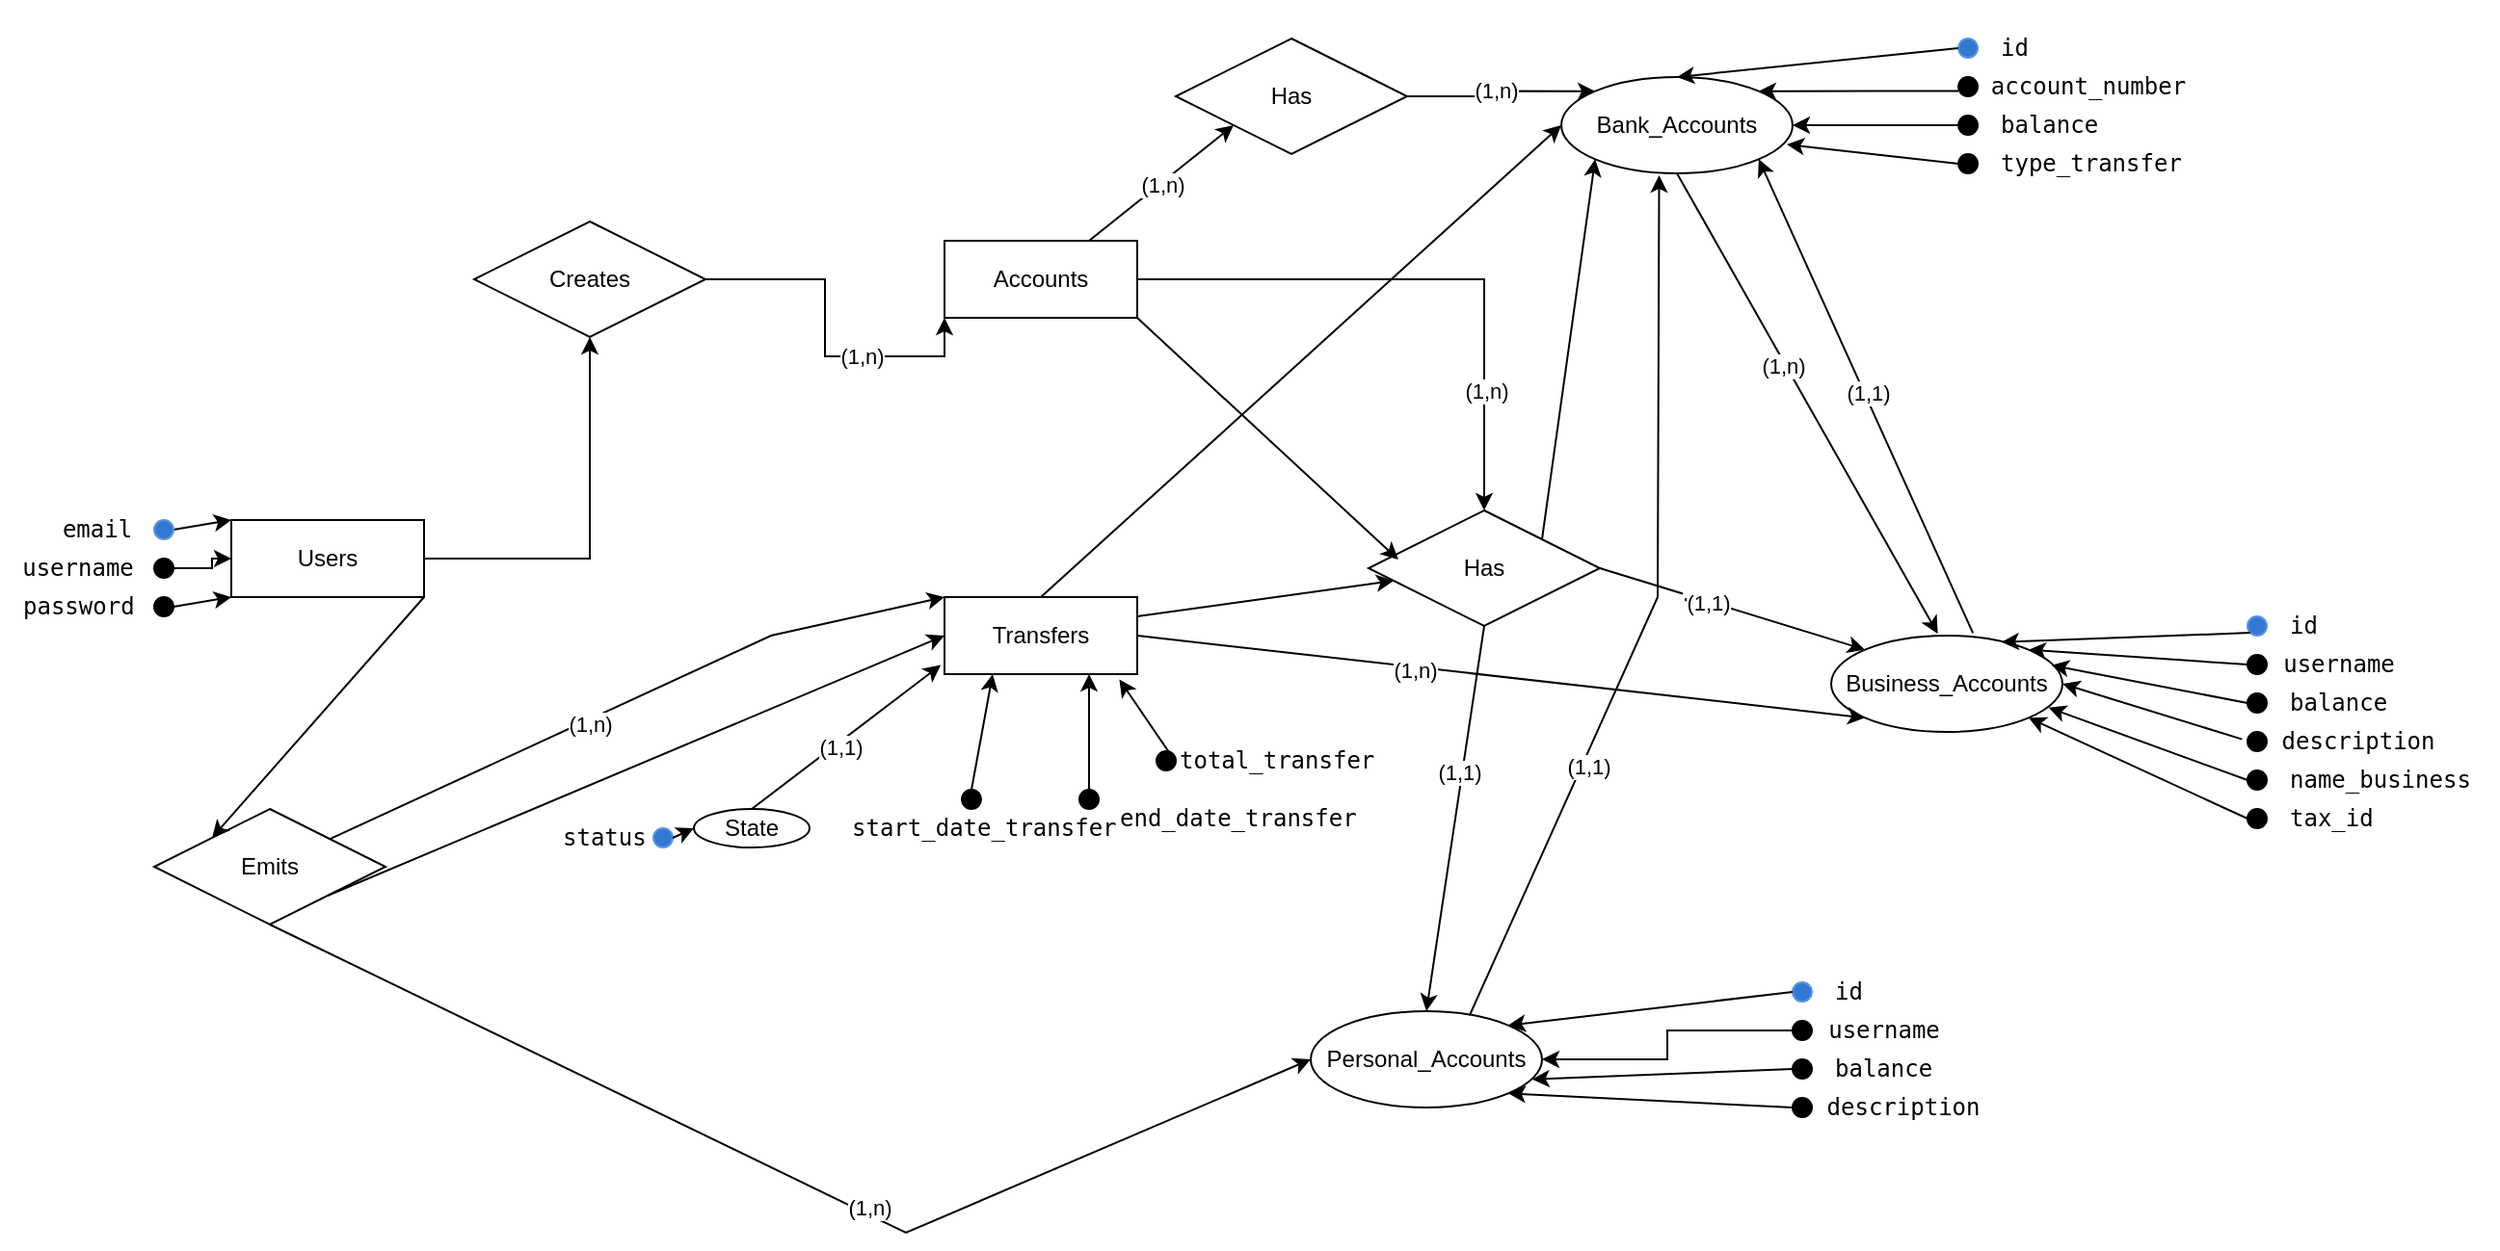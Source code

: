 <mxfile version="24.6.2" type="github">
  <diagram name="Página-1" id="snt_6slQWkUJ_SeUTCDy">
    <mxGraphModel dx="819" dy="441" grid="1" gridSize="10" guides="1" tooltips="1" connect="1" arrows="1" fold="1" page="1" pageScale="1" pageWidth="827" pageHeight="1169" math="0" shadow="0">
      <root>
        <mxCell id="0" />
        <mxCell id="1" parent="0" />
        <mxCell id="KOg-pLwdYSGmGfI16oDE-131" value="&lt;pre&gt;start_date_transfer&lt;/pre&gt;" style="text;html=1;align=left;verticalAlign=middle;resizable=0;points=[];autosize=1;strokeColor=none;fillColor=none;" vertex="1" parent="1">
          <mxGeometry x="450" y="465" width="150" height="50" as="geometry" />
        </mxCell>
        <mxCell id="KOg-pLwdYSGmGfI16oDE-132" value="&lt;pre&gt;total_transfer&lt;/pre&gt;" style="text;html=1;align=left;verticalAlign=middle;resizable=0;points=[];autosize=1;strokeColor=none;fillColor=none;" vertex="1" parent="1">
          <mxGeometry x="620" y="430" width="120" height="50" as="geometry" />
        </mxCell>
        <mxCell id="KOg-pLwdYSGmGfI16oDE-128" value="&lt;pre&gt;status&lt;/pre&gt;" style="text;html=1;align=left;verticalAlign=middle;resizable=0;points=[];autosize=1;strokeColor=none;fillColor=none;" vertex="1" parent="1">
          <mxGeometry x="300" y="470" width="60" height="50" as="geometry" />
        </mxCell>
        <mxCell id="KOg-pLwdYSGmGfI16oDE-96" value="Has" style="shape=rhombus;perimeter=rhombusPerimeter;whiteSpace=wrap;html=1;align=center;" vertex="1" parent="1">
          <mxGeometry x="720" y="325" width="120" height="60" as="geometry" />
        </mxCell>
        <mxCell id="KOg-pLwdYSGmGfI16oDE-7" value="" style="edgeStyle=orthogonalEdgeStyle;rounded=0;orthogonalLoop=1;jettySize=auto;html=1;entryX=0;entryY=1;entryDx=0;entryDy=0;" edge="1" parent="1" source="KOg-pLwdYSGmGfI16oDE-1" target="KOg-pLwdYSGmGfI16oDE-3">
          <mxGeometry relative="1" as="geometry" />
        </mxCell>
        <mxCell id="KOg-pLwdYSGmGfI16oDE-161" value="(1,n)" style="edgeLabel;html=1;align=center;verticalAlign=middle;resizable=0;points=[];" vertex="1" connectable="0" parent="KOg-pLwdYSGmGfI16oDE-7">
          <mxGeometry x="0.309" relative="1" as="geometry">
            <mxPoint as="offset" />
          </mxGeometry>
        </mxCell>
        <mxCell id="KOg-pLwdYSGmGfI16oDE-1" value="Creates" style="shape=rhombus;perimeter=rhombusPerimeter;whiteSpace=wrap;html=1;align=center;" vertex="1" parent="1">
          <mxGeometry x="256" y="175" width="120" height="60" as="geometry" />
        </mxCell>
        <mxCell id="KOg-pLwdYSGmGfI16oDE-6" value="" style="edgeStyle=orthogonalEdgeStyle;rounded=0;orthogonalLoop=1;jettySize=auto;html=1;" edge="1" parent="1" source="KOg-pLwdYSGmGfI16oDE-2" target="KOg-pLwdYSGmGfI16oDE-1">
          <mxGeometry relative="1" as="geometry" />
        </mxCell>
        <mxCell id="KOg-pLwdYSGmGfI16oDE-2" value="Users" style="whiteSpace=wrap;html=1;align=center;" vertex="1" parent="1">
          <mxGeometry x="130" y="330" width="100" height="40" as="geometry" />
        </mxCell>
        <mxCell id="KOg-pLwdYSGmGfI16oDE-105" value="" style="edgeStyle=orthogonalEdgeStyle;rounded=0;orthogonalLoop=1;jettySize=auto;html=1;" edge="1" parent="1" source="KOg-pLwdYSGmGfI16oDE-3" target="KOg-pLwdYSGmGfI16oDE-96">
          <mxGeometry relative="1" as="geometry" />
        </mxCell>
        <mxCell id="KOg-pLwdYSGmGfI16oDE-167" value="(1,n)" style="edgeLabel;html=1;align=center;verticalAlign=middle;resizable=0;points=[];" vertex="1" connectable="0" parent="KOg-pLwdYSGmGfI16oDE-105">
          <mxGeometry x="0.587" y="1" relative="1" as="geometry">
            <mxPoint as="offset" />
          </mxGeometry>
        </mxCell>
        <mxCell id="KOg-pLwdYSGmGfI16oDE-3" value="Accounts" style="whiteSpace=wrap;html=1;align=center;" vertex="1" parent="1">
          <mxGeometry x="500" y="185" width="100" height="40" as="geometry" />
        </mxCell>
        <mxCell id="KOg-pLwdYSGmGfI16oDE-14" value="Personal_Accounts" style="ellipse;whiteSpace=wrap;html=1;align=center;" vertex="1" parent="1">
          <mxGeometry x="690" y="585" width="120" height="50" as="geometry" />
        </mxCell>
        <mxCell id="KOg-pLwdYSGmGfI16oDE-15" value="Business_Accounts" style="ellipse;whiteSpace=wrap;html=1;align=center;" vertex="1" parent="1">
          <mxGeometry x="960" y="390" width="120" height="50" as="geometry" />
        </mxCell>
        <mxCell id="KOg-pLwdYSGmGfI16oDE-16" value="Bank_Accounts" style="ellipse;whiteSpace=wrap;html=1;align=center;" vertex="1" parent="1">
          <mxGeometry x="820" y="100" width="120" height="50" as="geometry" />
        </mxCell>
        <mxCell id="KOg-pLwdYSGmGfI16oDE-17" value="" style="endArrow=classic;html=1;rounded=0;entryX=0;entryY=1;entryDx=0;entryDy=0;exitX=1;exitY=0;exitDx=0;exitDy=0;" edge="1" parent="1" source="KOg-pLwdYSGmGfI16oDE-96" target="KOg-pLwdYSGmGfI16oDE-16">
          <mxGeometry width="50" height="50" relative="1" as="geometry">
            <mxPoint x="660" y="330" as="sourcePoint" />
            <mxPoint x="766.049" y="265.613" as="targetPoint" />
          </mxGeometry>
        </mxCell>
        <mxCell id="KOg-pLwdYSGmGfI16oDE-19" value="" style="endArrow=classic;html=1;rounded=0;exitX=1;exitY=0.5;exitDx=0;exitDy=0;entryX=0;entryY=0;entryDx=0;entryDy=0;" edge="1" parent="1" source="KOg-pLwdYSGmGfI16oDE-96" target="KOg-pLwdYSGmGfI16oDE-15">
          <mxGeometry width="50" height="50" relative="1" as="geometry">
            <mxPoint x="630" y="370" as="sourcePoint" />
            <mxPoint x="580" y="420" as="targetPoint" />
          </mxGeometry>
        </mxCell>
        <mxCell id="KOg-pLwdYSGmGfI16oDE-166" value="&amp;lt;(" style="edgeLabel;html=1;align=center;verticalAlign=middle;resizable=0;points=[];" vertex="1" connectable="0" parent="KOg-pLwdYSGmGfI16oDE-19">
          <mxGeometry x="-0.288" y="-2" relative="1" as="geometry">
            <mxPoint y="-1" as="offset" />
          </mxGeometry>
        </mxCell>
        <mxCell id="KOg-pLwdYSGmGfI16oDE-168" value="(1,1)" style="edgeLabel;html=1;align=center;verticalAlign=middle;resizable=0;points=[];" vertex="1" connectable="0" parent="KOg-pLwdYSGmGfI16oDE-19">
          <mxGeometry x="-0.189" y="-1" relative="1" as="geometry">
            <mxPoint as="offset" />
          </mxGeometry>
        </mxCell>
        <mxCell id="KOg-pLwdYSGmGfI16oDE-43" value="" style="group" vertex="1" connectable="0" parent="1">
          <mxGeometry x="920" y="500" width="107" height="110" as="geometry" />
        </mxCell>
        <mxCell id="KOg-pLwdYSGmGfI16oDE-28" value="&lt;pre&gt;description&lt;/pre&gt;" style="text;html=1;align=center;verticalAlign=middle;resizable=0;points=[];autosize=1;strokeColor=none;fillColor=none;" vertex="1" parent="KOg-pLwdYSGmGfI16oDE-43">
          <mxGeometry x="27" y="110" width="100" height="50" as="geometry" />
        </mxCell>
        <mxCell id="KOg-pLwdYSGmGfI16oDE-34" value="" style="group" vertex="1" connectable="0" parent="KOg-pLwdYSGmGfI16oDE-43">
          <mxGeometry x="20" y="70" width="90" height="70" as="geometry" />
        </mxCell>
        <mxCell id="KOg-pLwdYSGmGfI16oDE-33" value="&lt;pre&gt;balance&lt;/pre&gt;" style="text;html=1;align=left;verticalAlign=middle;resizable=0;points=[];autosize=1;strokeColor=none;fillColor=none;" vertex="1" parent="KOg-pLwdYSGmGfI16oDE-34">
          <mxGeometry x="20" y="20" width="70" height="50" as="geometry" />
        </mxCell>
        <mxCell id="KOg-pLwdYSGmGfI16oDE-24" value="&lt;pre&gt;username&lt;/pre&gt;" style="text;html=1;align=center;verticalAlign=middle;resizable=0;points=[];autosize=1;strokeColor=none;fillColor=none;" vertex="1" parent="KOg-pLwdYSGmGfI16oDE-34">
          <mxGeometry x="7" width="80" height="50" as="geometry" />
        </mxCell>
        <mxCell id="KOg-pLwdYSGmGfI16oDE-21" value="" style="verticalLabelPosition=bottom;verticalAlign=top;html=1;shape=mxgraph.flowchart.on-page_reference;fillColor=#3277D2;strokeColor=#5995e3;" vertex="1" parent="KOg-pLwdYSGmGfI16oDE-34">
          <mxGeometry width="10" height="10" as="geometry" />
        </mxCell>
        <mxCell id="KOg-pLwdYSGmGfI16oDE-23" value="" style="verticalLabelPosition=bottom;verticalAlign=top;html=1;shape=mxgraph.flowchart.on-page_reference;fillColor=#000000;strokeColor=#000000;" vertex="1" parent="KOg-pLwdYSGmGfI16oDE-34">
          <mxGeometry y="20" width="10" height="10" as="geometry" />
        </mxCell>
        <mxCell id="KOg-pLwdYSGmGfI16oDE-27" value="" style="verticalLabelPosition=bottom;verticalAlign=top;html=1;shape=mxgraph.flowchart.on-page_reference;fillColor=#000000;strokeColor=#000000;" vertex="1" parent="KOg-pLwdYSGmGfI16oDE-34">
          <mxGeometry y="60" width="10" height="10" as="geometry" />
        </mxCell>
        <mxCell id="KOg-pLwdYSGmGfI16oDE-32" value="" style="verticalLabelPosition=bottom;verticalAlign=top;html=1;shape=mxgraph.flowchart.on-page_reference;fillColor=#000000;strokeColor=#000000;" vertex="1" parent="KOg-pLwdYSGmGfI16oDE-34">
          <mxGeometry y="40" width="10" height="10" as="geometry" />
        </mxCell>
        <mxCell id="KOg-pLwdYSGmGfI16oDE-22" value="&lt;pre&gt;id&lt;/pre&gt;" style="text;html=1;align=left;verticalAlign=middle;resizable=0;points=[];autosize=1;strokeColor=none;fillColor=none;" vertex="1" parent="KOg-pLwdYSGmGfI16oDE-34">
          <mxGeometry x="20" y="-20" width="40" height="50" as="geometry" />
        </mxCell>
        <mxCell id="KOg-pLwdYSGmGfI16oDE-65" value="" style="group" vertex="1" connectable="0" parent="1">
          <mxGeometry x="1176" y="380" width="130" height="130" as="geometry" />
        </mxCell>
        <mxCell id="KOg-pLwdYSGmGfI16oDE-64" value="&lt;pre&gt;tax_id&lt;/pre&gt;" style="text;html=1;align=left;verticalAlign=middle;resizable=0;points=[];autosize=1;strokeColor=none;fillColor=none;container=0;" vertex="1" parent="KOg-pLwdYSGmGfI16oDE-65">
          <mxGeometry x="20" y="80" width="60" height="50" as="geometry" />
        </mxCell>
        <mxCell id="KOg-pLwdYSGmGfI16oDE-46" value="&lt;pre&gt;description&lt;/pre&gt;" style="text;html=1;align=center;verticalAlign=middle;resizable=0;points=[];autosize=1;strokeColor=none;fillColor=none;" vertex="1" parent="KOg-pLwdYSGmGfI16oDE-65">
          <mxGeometry x="7" y="40" width="100" height="50" as="geometry" />
        </mxCell>
        <mxCell id="KOg-pLwdYSGmGfI16oDE-47" value="" style="group" vertex="1" connectable="0" parent="KOg-pLwdYSGmGfI16oDE-65">
          <mxGeometry width="90" height="70" as="geometry" />
        </mxCell>
        <mxCell id="KOg-pLwdYSGmGfI16oDE-48" value="&lt;pre&gt;balance&lt;/pre&gt;" style="text;html=1;align=left;verticalAlign=middle;resizable=0;points=[];autosize=1;strokeColor=none;fillColor=none;" vertex="1" parent="KOg-pLwdYSGmGfI16oDE-47">
          <mxGeometry x="20" y="20" width="70" height="50" as="geometry" />
        </mxCell>
        <mxCell id="KOg-pLwdYSGmGfI16oDE-49" value="&lt;pre&gt;username&lt;/pre&gt;" style="text;html=1;align=center;verticalAlign=middle;resizable=0;points=[];autosize=1;strokeColor=none;fillColor=none;" vertex="1" parent="KOg-pLwdYSGmGfI16oDE-47">
          <mxGeometry x="7" width="80" height="50" as="geometry" />
        </mxCell>
        <mxCell id="KOg-pLwdYSGmGfI16oDE-50" value="" style="verticalLabelPosition=bottom;verticalAlign=top;html=1;shape=mxgraph.flowchart.on-page_reference;fillColor=#3277D2;strokeColor=#5995e3;" vertex="1" parent="KOg-pLwdYSGmGfI16oDE-47">
          <mxGeometry width="10" height="10" as="geometry" />
        </mxCell>
        <mxCell id="KOg-pLwdYSGmGfI16oDE-51" value="" style="verticalLabelPosition=bottom;verticalAlign=top;html=1;shape=mxgraph.flowchart.on-page_reference;fillColor=#000000;strokeColor=#000000;" vertex="1" parent="KOg-pLwdYSGmGfI16oDE-47">
          <mxGeometry y="20" width="10" height="10" as="geometry" />
        </mxCell>
        <mxCell id="KOg-pLwdYSGmGfI16oDE-52" value="" style="verticalLabelPosition=bottom;verticalAlign=top;html=1;shape=mxgraph.flowchart.on-page_reference;fillColor=#000000;strokeColor=#000000;" vertex="1" parent="KOg-pLwdYSGmGfI16oDE-47">
          <mxGeometry y="60" width="10" height="10" as="geometry" />
        </mxCell>
        <mxCell id="KOg-pLwdYSGmGfI16oDE-53" value="" style="verticalLabelPosition=bottom;verticalAlign=top;html=1;shape=mxgraph.flowchart.on-page_reference;fillColor=#000000;strokeColor=#000000;" vertex="1" parent="KOg-pLwdYSGmGfI16oDE-47">
          <mxGeometry y="40" width="10" height="10" as="geometry" />
        </mxCell>
        <mxCell id="KOg-pLwdYSGmGfI16oDE-45" value="&lt;pre&gt;id&lt;/pre&gt;" style="text;html=1;align=left;verticalAlign=middle;resizable=0;points=[];autosize=1;strokeColor=none;fillColor=none;" vertex="1" parent="KOg-pLwdYSGmGfI16oDE-47">
          <mxGeometry x="20" y="-20" width="40" height="50" as="geometry" />
        </mxCell>
        <mxCell id="KOg-pLwdYSGmGfI16oDE-61" value="" style="verticalLabelPosition=bottom;verticalAlign=top;html=1;shape=mxgraph.flowchart.on-page_reference;fillColor=#000000;strokeColor=#000000;" vertex="1" parent="KOg-pLwdYSGmGfI16oDE-65">
          <mxGeometry y="80" width="10" height="10" as="geometry" />
        </mxCell>
        <mxCell id="KOg-pLwdYSGmGfI16oDE-62" value="&lt;pre&gt;name_business&lt;/pre&gt;" style="text;html=1;align=left;verticalAlign=middle;resizable=0;points=[];autosize=1;strokeColor=none;fillColor=none;" vertex="1" parent="KOg-pLwdYSGmGfI16oDE-65">
          <mxGeometry x="20" y="60" width="110" height="50" as="geometry" />
        </mxCell>
        <mxCell id="KOg-pLwdYSGmGfI16oDE-63" value="" style="verticalLabelPosition=bottom;verticalAlign=top;html=1;shape=mxgraph.flowchart.on-page_reference;fillColor=#000000;strokeColor=#000000;" vertex="1" parent="KOg-pLwdYSGmGfI16oDE-65">
          <mxGeometry y="100" width="10" height="10" as="geometry" />
        </mxCell>
        <mxCell id="KOg-pLwdYSGmGfI16oDE-66" value="" style="endArrow=classic;html=1;rounded=0;entryX=0.737;entryY=0.068;entryDx=0;entryDy=0;exitX=0.145;exitY=0.855;exitDx=0;exitDy=0;exitPerimeter=0;entryPerimeter=0;" edge="1" parent="1" source="KOg-pLwdYSGmGfI16oDE-50" target="KOg-pLwdYSGmGfI16oDE-15">
          <mxGeometry width="50" height="50" relative="1" as="geometry">
            <mxPoint x="840" y="470" as="sourcePoint" />
            <mxPoint x="890" y="420" as="targetPoint" />
          </mxGeometry>
        </mxCell>
        <mxCell id="KOg-pLwdYSGmGfI16oDE-67" value="" style="endArrow=classic;html=1;rounded=0;entryX=1;entryY=0;entryDx=0;entryDy=0;exitX=0;exitY=0.5;exitDx=0;exitDy=0;exitPerimeter=0;" edge="1" parent="1" source="KOg-pLwdYSGmGfI16oDE-51" target="KOg-pLwdYSGmGfI16oDE-15">
          <mxGeometry width="50" height="50" relative="1" as="geometry">
            <mxPoint x="840" y="470" as="sourcePoint" />
            <mxPoint x="890" y="420" as="targetPoint" />
          </mxGeometry>
        </mxCell>
        <mxCell id="KOg-pLwdYSGmGfI16oDE-68" value="" style="endArrow=classic;html=1;rounded=0;entryX=0.953;entryY=0.308;entryDx=0;entryDy=0;exitX=0;exitY=0.5;exitDx=0;exitDy=0;exitPerimeter=0;entryPerimeter=0;" edge="1" parent="1" source="KOg-pLwdYSGmGfI16oDE-53" target="KOg-pLwdYSGmGfI16oDE-15">
          <mxGeometry width="50" height="50" relative="1" as="geometry">
            <mxPoint x="840" y="470" as="sourcePoint" />
            <mxPoint x="890" y="420" as="targetPoint" />
          </mxGeometry>
        </mxCell>
        <mxCell id="KOg-pLwdYSGmGfI16oDE-69" value="" style="endArrow=classic;html=1;rounded=0;entryX=1;entryY=0.5;entryDx=0;entryDy=0;exitX=-0.28;exitY=0.38;exitDx=0;exitDy=0;exitPerimeter=0;" edge="1" parent="1" source="KOg-pLwdYSGmGfI16oDE-52" target="KOg-pLwdYSGmGfI16oDE-15">
          <mxGeometry width="50" height="50" relative="1" as="geometry">
            <mxPoint x="840" y="470" as="sourcePoint" />
            <mxPoint x="890" y="420" as="targetPoint" />
          </mxGeometry>
        </mxCell>
        <mxCell id="KOg-pLwdYSGmGfI16oDE-71" value="" style="endArrow=classic;html=1;rounded=0;entryX=0.94;entryY=0.748;entryDx=0;entryDy=0;entryPerimeter=0;exitX=0;exitY=0.5;exitDx=0;exitDy=0;exitPerimeter=0;" edge="1" parent="1" source="KOg-pLwdYSGmGfI16oDE-61" target="KOg-pLwdYSGmGfI16oDE-15">
          <mxGeometry width="50" height="50" relative="1" as="geometry">
            <mxPoint x="840" y="470" as="sourcePoint" />
            <mxPoint x="890" y="420" as="targetPoint" />
          </mxGeometry>
        </mxCell>
        <mxCell id="KOg-pLwdYSGmGfI16oDE-72" value="" style="endArrow=classic;html=1;rounded=0;entryX=1;entryY=1;entryDx=0;entryDy=0;exitX=0;exitY=0.5;exitDx=0;exitDy=0;exitPerimeter=0;" edge="1" parent="1" source="KOg-pLwdYSGmGfI16oDE-63" target="KOg-pLwdYSGmGfI16oDE-15">
          <mxGeometry width="50" height="50" relative="1" as="geometry">
            <mxPoint x="840" y="470" as="sourcePoint" />
            <mxPoint x="890" y="420" as="targetPoint" />
          </mxGeometry>
        </mxCell>
        <mxCell id="KOg-pLwdYSGmGfI16oDE-74" value="" style="endArrow=classic;html=1;rounded=0;entryX=1;entryY=0;entryDx=0;entryDy=0;exitX=0;exitY=0.5;exitDx=0;exitDy=0;exitPerimeter=0;" edge="1" parent="1" source="KOg-pLwdYSGmGfI16oDE-21" target="KOg-pLwdYSGmGfI16oDE-14">
          <mxGeometry width="50" height="50" relative="1" as="geometry">
            <mxPoint x="840" y="350" as="sourcePoint" />
            <mxPoint x="840" y="310" as="targetPoint" />
          </mxGeometry>
        </mxCell>
        <mxCell id="KOg-pLwdYSGmGfI16oDE-75" value="" style="edgeStyle=orthogonalEdgeStyle;rounded=0;orthogonalLoop=1;jettySize=auto;html=1;" edge="1" parent="1" source="KOg-pLwdYSGmGfI16oDE-23" target="KOg-pLwdYSGmGfI16oDE-14">
          <mxGeometry relative="1" as="geometry" />
        </mxCell>
        <mxCell id="KOg-pLwdYSGmGfI16oDE-76" value="" style="endArrow=classic;html=1;rounded=0;entryX=0.957;entryY=0.708;entryDx=0;entryDy=0;entryPerimeter=0;exitX=0;exitY=0.5;exitDx=0;exitDy=0;exitPerimeter=0;" edge="1" parent="1" source="KOg-pLwdYSGmGfI16oDE-32" target="KOg-pLwdYSGmGfI16oDE-14">
          <mxGeometry width="50" height="50" relative="1" as="geometry">
            <mxPoint x="840" y="390" as="sourcePoint" />
            <mxPoint x="890" y="340" as="targetPoint" />
          </mxGeometry>
        </mxCell>
        <mxCell id="KOg-pLwdYSGmGfI16oDE-77" value="" style="endArrow=classic;html=1;rounded=0;entryX=1;entryY=1;entryDx=0;entryDy=0;exitX=0;exitY=0.5;exitDx=0;exitDy=0;exitPerimeter=0;" edge="1" parent="1" source="KOg-pLwdYSGmGfI16oDE-27" target="KOg-pLwdYSGmGfI16oDE-14">
          <mxGeometry width="50" height="50" relative="1" as="geometry">
            <mxPoint x="840" y="390" as="sourcePoint" />
            <mxPoint x="890" y="340" as="targetPoint" />
          </mxGeometry>
        </mxCell>
        <mxCell id="KOg-pLwdYSGmGfI16oDE-86" value="" style="endArrow=classic;html=1;rounded=0;entryX=0;entryY=0;entryDx=0;entryDy=0;exitX=1;exitY=0.5;exitDx=0;exitDy=0;exitPerimeter=0;" edge="1" parent="1" source="KOg-pLwdYSGmGfI16oDE-81" target="KOg-pLwdYSGmGfI16oDE-2">
          <mxGeometry width="50" height="50" relative="1" as="geometry">
            <mxPoint x="160" y="390" as="sourcePoint" />
            <mxPoint x="210" y="340" as="targetPoint" />
          </mxGeometry>
        </mxCell>
        <mxCell id="KOg-pLwdYSGmGfI16oDE-88" value="" style="group" vertex="1" connectable="0" parent="1">
          <mxGeometry x="10" y="310" width="90" height="90" as="geometry" />
        </mxCell>
        <mxCell id="KOg-pLwdYSGmGfI16oDE-79" value="&lt;pre&gt;password&lt;/pre&gt;" style="text;html=1;align=left;verticalAlign=middle;resizable=0;points=[];autosize=1;strokeColor=none;fillColor=none;" vertex="1" parent="KOg-pLwdYSGmGfI16oDE-88">
          <mxGeometry x="10" y="40" width="80" height="50" as="geometry" />
        </mxCell>
        <mxCell id="KOg-pLwdYSGmGfI16oDE-80" value="&lt;pre&gt;username&lt;/pre&gt;" style="text;html=1;align=center;verticalAlign=middle;resizable=0;points=[];autosize=1;strokeColor=none;fillColor=none;" vertex="1" parent="KOg-pLwdYSGmGfI16oDE-88">
          <mxGeometry y="20" width="80" height="50" as="geometry" />
        </mxCell>
        <mxCell id="KOg-pLwdYSGmGfI16oDE-81" value="" style="verticalLabelPosition=bottom;verticalAlign=top;html=1;shape=mxgraph.flowchart.on-page_reference;fillColor=#3277D2;strokeColor=#5995e3;" vertex="1" parent="KOg-pLwdYSGmGfI16oDE-88">
          <mxGeometry x="80" y="20" width="10" height="10" as="geometry" />
        </mxCell>
        <mxCell id="KOg-pLwdYSGmGfI16oDE-82" value="" style="verticalLabelPosition=bottom;verticalAlign=top;html=1;shape=mxgraph.flowchart.on-page_reference;fillColor=#000000;strokeColor=#000000;" vertex="1" parent="KOg-pLwdYSGmGfI16oDE-88">
          <mxGeometry x="80" y="40" width="10" height="10" as="geometry" />
        </mxCell>
        <mxCell id="KOg-pLwdYSGmGfI16oDE-84" value="" style="verticalLabelPosition=bottom;verticalAlign=top;html=1;shape=mxgraph.flowchart.on-page_reference;fillColor=#000000;strokeColor=#000000;" vertex="1" parent="KOg-pLwdYSGmGfI16oDE-88">
          <mxGeometry x="80" y="60" width="10" height="10" as="geometry" />
        </mxCell>
        <mxCell id="KOg-pLwdYSGmGfI16oDE-85" value="&lt;pre&gt;email&lt;/pre&gt;" style="text;html=1;align=center;verticalAlign=middle;resizable=0;points=[];autosize=1;strokeColor=none;fillColor=none;" vertex="1" parent="KOg-pLwdYSGmGfI16oDE-88">
          <mxGeometry x="20" width="60" height="50" as="geometry" />
        </mxCell>
        <mxCell id="KOg-pLwdYSGmGfI16oDE-89" value="" style="edgeStyle=orthogonalEdgeStyle;rounded=0;orthogonalLoop=1;jettySize=auto;html=1;" edge="1" parent="1" source="KOg-pLwdYSGmGfI16oDE-82" target="KOg-pLwdYSGmGfI16oDE-2">
          <mxGeometry relative="1" as="geometry" />
        </mxCell>
        <mxCell id="KOg-pLwdYSGmGfI16oDE-91" value="" style="endArrow=classic;html=1;rounded=0;entryX=0;entryY=1;entryDx=0;entryDy=0;exitX=1;exitY=0.5;exitDx=0;exitDy=0;exitPerimeter=0;" edge="1" parent="1" source="KOg-pLwdYSGmGfI16oDE-84" target="KOg-pLwdYSGmGfI16oDE-2">
          <mxGeometry width="50" height="50" relative="1" as="geometry">
            <mxPoint x="150" y="390" as="sourcePoint" />
            <mxPoint x="200" y="340" as="targetPoint" />
          </mxGeometry>
        </mxCell>
        <mxCell id="KOg-pLwdYSGmGfI16oDE-92" value="Emits" style="shape=rhombus;perimeter=rhombusPerimeter;whiteSpace=wrap;html=1;align=center;" vertex="1" parent="1">
          <mxGeometry x="90" y="480" width="120" height="60" as="geometry" />
        </mxCell>
        <mxCell id="KOg-pLwdYSGmGfI16oDE-93" value="Transfers" style="whiteSpace=wrap;html=1;align=center;" vertex="1" parent="1">
          <mxGeometry x="500" y="370" width="100" height="40" as="geometry" />
        </mxCell>
        <mxCell id="KOg-pLwdYSGmGfI16oDE-94" value="" style="endArrow=classic;html=1;rounded=0;entryX=0;entryY=0;entryDx=0;entryDy=0;exitX=1;exitY=1;exitDx=0;exitDy=0;" edge="1" parent="1" source="KOg-pLwdYSGmGfI16oDE-2" target="KOg-pLwdYSGmGfI16oDE-92">
          <mxGeometry width="50" height="50" relative="1" as="geometry">
            <mxPoint x="440" y="470" as="sourcePoint" />
            <mxPoint x="490" y="420" as="targetPoint" />
          </mxGeometry>
        </mxCell>
        <mxCell id="KOg-pLwdYSGmGfI16oDE-95" value="" style="endArrow=classic;html=1;rounded=0;entryX=0;entryY=0.5;entryDx=0;entryDy=0;exitX=1;exitY=1;exitDx=0;exitDy=0;" edge="1" parent="1" source="KOg-pLwdYSGmGfI16oDE-92" target="KOg-pLwdYSGmGfI16oDE-93">
          <mxGeometry width="50" height="50" relative="1" as="geometry">
            <mxPoint x="440" y="510" as="sourcePoint" />
            <mxPoint x="490" y="460" as="targetPoint" />
          </mxGeometry>
        </mxCell>
        <mxCell id="KOg-pLwdYSGmGfI16oDE-99" value="" style="endArrow=classic;html=1;rounded=0;entryX=0.129;entryY=0.426;entryDx=0;entryDy=0;exitX=1;exitY=1;exitDx=0;exitDy=0;entryPerimeter=0;" edge="1" parent="1" source="KOg-pLwdYSGmGfI16oDE-3" target="KOg-pLwdYSGmGfI16oDE-96">
          <mxGeometry width="50" height="50" relative="1" as="geometry">
            <mxPoint x="580" y="505" as="sourcePoint" />
            <mxPoint x="630" y="320" as="targetPoint" />
          </mxGeometry>
        </mxCell>
        <mxCell id="KOg-pLwdYSGmGfI16oDE-100" value="" style="endArrow=classic;html=1;rounded=0;entryX=0;entryY=1;entryDx=0;entryDy=0;exitX=1;exitY=0.5;exitDx=0;exitDy=0;" edge="1" parent="1" source="KOg-pLwdYSGmGfI16oDE-93" target="KOg-pLwdYSGmGfI16oDE-15">
          <mxGeometry width="50" height="50" relative="1" as="geometry">
            <mxPoint x="700" y="460" as="sourcePoint" />
            <mxPoint x="650" y="510" as="targetPoint" />
          </mxGeometry>
        </mxCell>
        <mxCell id="KOg-pLwdYSGmGfI16oDE-169" value="(1,n)" style="edgeLabel;html=1;align=center;verticalAlign=middle;resizable=0;points=[];" vertex="1" connectable="0" parent="KOg-pLwdYSGmGfI16oDE-100">
          <mxGeometry x="-0.237" y="-1" relative="1" as="geometry">
            <mxPoint as="offset" />
          </mxGeometry>
        </mxCell>
        <mxCell id="KOg-pLwdYSGmGfI16oDE-102" value="" style="endArrow=classic;html=1;rounded=0;exitX=1;exitY=0.25;exitDx=0;exitDy=0;" edge="1" parent="1" source="KOg-pLwdYSGmGfI16oDE-93" target="KOg-pLwdYSGmGfI16oDE-96">
          <mxGeometry width="50" height="50" relative="1" as="geometry">
            <mxPoint x="700" y="340" as="sourcePoint" />
            <mxPoint x="650" y="390" as="targetPoint" />
          </mxGeometry>
        </mxCell>
        <mxCell id="KOg-pLwdYSGmGfI16oDE-103" value="" style="endArrow=classic;html=1;rounded=0;entryX=0.5;entryY=0;entryDx=0;entryDy=0;exitX=0.5;exitY=1;exitDx=0;exitDy=0;" edge="1" parent="1" source="KOg-pLwdYSGmGfI16oDE-96" target="KOg-pLwdYSGmGfI16oDE-14">
          <mxGeometry width="50" height="50" relative="1" as="geometry">
            <mxPoint x="660" y="390" as="sourcePoint" />
            <mxPoint x="610" y="440" as="targetPoint" />
          </mxGeometry>
        </mxCell>
        <mxCell id="KOg-pLwdYSGmGfI16oDE-165" value="(1,1)" style="edgeLabel;html=1;align=center;verticalAlign=middle;resizable=0;points=[];" vertex="1" connectable="0" parent="KOg-pLwdYSGmGfI16oDE-103">
          <mxGeometry x="-0.24" y="-2" relative="1" as="geometry">
            <mxPoint as="offset" />
          </mxGeometry>
        </mxCell>
        <mxCell id="KOg-pLwdYSGmGfI16oDE-106" value="" style="endArrow=classic;html=1;rounded=0;entryX=0;entryY=0.5;entryDx=0;entryDy=0;exitX=0.5;exitY=1;exitDx=0;exitDy=0;" edge="1" parent="1" source="KOg-pLwdYSGmGfI16oDE-92" target="KOg-pLwdYSGmGfI16oDE-14">
          <mxGeometry width="50" height="50" relative="1" as="geometry">
            <mxPoint x="560" y="470" as="sourcePoint" />
            <mxPoint x="610" y="420" as="targetPoint" />
            <Array as="points">
              <mxPoint x="480" y="700" />
            </Array>
          </mxGeometry>
        </mxCell>
        <mxCell id="KOg-pLwdYSGmGfI16oDE-171" value="(1,n)" style="edgeLabel;html=1;align=center;verticalAlign=middle;resizable=0;points=[];" vertex="1" connectable="0" parent="KOg-pLwdYSGmGfI16oDE-106">
          <mxGeometry x="0.155" y="3" relative="1" as="geometry">
            <mxPoint as="offset" />
          </mxGeometry>
        </mxCell>
        <mxCell id="KOg-pLwdYSGmGfI16oDE-108" value="" style="endArrow=classic;html=1;rounded=0;entryX=0;entryY=0;entryDx=0;entryDy=0;" edge="1" parent="1" source="KOg-pLwdYSGmGfI16oDE-92" target="KOg-pLwdYSGmGfI16oDE-93">
          <mxGeometry width="50" height="50" relative="1" as="geometry">
            <mxPoint x="560" y="410" as="sourcePoint" />
            <mxPoint x="610" y="360" as="targetPoint" />
            <Array as="points">
              <mxPoint x="410" y="390" />
            </Array>
          </mxGeometry>
        </mxCell>
        <mxCell id="KOg-pLwdYSGmGfI16oDE-163" value="(1,n)" style="edgeLabel;html=1;align=center;verticalAlign=middle;resizable=0;points=[];" vertex="1" connectable="0" parent="KOg-pLwdYSGmGfI16oDE-108">
          <mxGeometry x="-0.143" y="-2" relative="1" as="geometry">
            <mxPoint as="offset" />
          </mxGeometry>
        </mxCell>
        <mxCell id="KOg-pLwdYSGmGfI16oDE-123" value="" style="endArrow=classic;html=1;rounded=0;entryX=0.461;entryY=-0.02;entryDx=0;entryDy=0;entryPerimeter=0;exitX=0.5;exitY=1;exitDx=0;exitDy=0;" edge="1" parent="1" source="KOg-pLwdYSGmGfI16oDE-16" target="KOg-pLwdYSGmGfI16oDE-15">
          <mxGeometry width="50" height="50" relative="1" as="geometry">
            <mxPoint x="960" y="410" as="sourcePoint" />
            <mxPoint x="1010" y="360" as="targetPoint" />
          </mxGeometry>
        </mxCell>
        <mxCell id="KOg-pLwdYSGmGfI16oDE-173" value="(1,n)" style="edgeLabel;html=1;align=center;verticalAlign=middle;resizable=0;points=[];" vertex="1" connectable="0" parent="KOg-pLwdYSGmGfI16oDE-123">
          <mxGeometry x="-0.172" y="-1" relative="1" as="geometry">
            <mxPoint as="offset" />
          </mxGeometry>
        </mxCell>
        <mxCell id="KOg-pLwdYSGmGfI16oDE-124" value="" style="endArrow=classic;html=1;rounded=0;entryX=0.423;entryY=1.02;entryDx=0;entryDy=0;entryPerimeter=0;exitX=0.687;exitY=0.043;exitDx=0;exitDy=0;exitPerimeter=0;" edge="1" parent="1" source="KOg-pLwdYSGmGfI16oDE-14" target="KOg-pLwdYSGmGfI16oDE-16">
          <mxGeometry width="50" height="50" relative="1" as="geometry">
            <mxPoint x="1010" y="360" as="sourcePoint" />
            <mxPoint x="960" y="410" as="targetPoint" />
            <Array as="points">
              <mxPoint x="870" y="370" />
            </Array>
          </mxGeometry>
        </mxCell>
        <mxCell id="KOg-pLwdYSGmGfI16oDE-170" value="(1,1)" style="edgeLabel;html=1;align=center;verticalAlign=middle;resizable=0;points=[];" vertex="1" connectable="0" parent="KOg-pLwdYSGmGfI16oDE-124">
          <mxGeometry x="-0.372" y="-3" relative="1" as="geometry">
            <mxPoint as="offset" />
          </mxGeometry>
        </mxCell>
        <mxCell id="KOg-pLwdYSGmGfI16oDE-126" value="State" style="ellipse;whiteSpace=wrap;html=1;align=center;" vertex="1" parent="1">
          <mxGeometry x="370" y="480" width="60" height="20" as="geometry" />
        </mxCell>
        <mxCell id="KOg-pLwdYSGmGfI16oDE-133" value="" style="verticalLabelPosition=bottom;verticalAlign=top;html=1;shape=mxgraph.flowchart.on-page_reference;fillColor=#3277D2;strokeColor=#5995e3;" vertex="1" parent="1">
          <mxGeometry x="349" y="490" width="10" height="10" as="geometry" />
        </mxCell>
        <mxCell id="KOg-pLwdYSGmGfI16oDE-139" value="" style="endArrow=classic;html=1;rounded=0;entryX=-0.019;entryY=0.882;entryDx=0;entryDy=0;entryPerimeter=0;exitX=0.5;exitY=0;exitDx=0;exitDy=0;" edge="1" parent="1" source="KOg-pLwdYSGmGfI16oDE-126" target="KOg-pLwdYSGmGfI16oDE-93">
          <mxGeometry width="50" height="50" relative="1" as="geometry">
            <mxPoint x="640" y="590" as="sourcePoint" />
            <mxPoint x="690" y="540" as="targetPoint" />
          </mxGeometry>
        </mxCell>
        <mxCell id="KOg-pLwdYSGmGfI16oDE-164" value="(1,1)" style="edgeLabel;html=1;align=center;verticalAlign=middle;resizable=0;points=[];" vertex="1" connectable="0" parent="KOg-pLwdYSGmGfI16oDE-139">
          <mxGeometry x="-0.099" y="-2" relative="1" as="geometry">
            <mxPoint as="offset" />
          </mxGeometry>
        </mxCell>
        <mxCell id="KOg-pLwdYSGmGfI16oDE-140" value="" style="endArrow=classic;html=1;rounded=0;entryX=0;entryY=0.5;entryDx=0;entryDy=0;exitX=1;exitY=0.5;exitDx=0;exitDy=0;exitPerimeter=0;" edge="1" parent="1" source="KOg-pLwdYSGmGfI16oDE-133" target="KOg-pLwdYSGmGfI16oDE-126">
          <mxGeometry width="50" height="50" relative="1" as="geometry">
            <mxPoint x="640" y="590" as="sourcePoint" />
            <mxPoint x="690" y="540" as="targetPoint" />
          </mxGeometry>
        </mxCell>
        <mxCell id="KOg-pLwdYSGmGfI16oDE-141" value="" style="endArrow=classic;html=1;rounded=0;exitX=0.837;exitY=0.334;exitDx=0;exitDy=0;exitPerimeter=0;entryX=0.907;entryY=1.068;entryDx=0;entryDy=0;entryPerimeter=0;" edge="1" parent="1" source="KOg-pLwdYSGmGfI16oDE-134" target="KOg-pLwdYSGmGfI16oDE-93">
          <mxGeometry width="50" height="50" relative="1" as="geometry">
            <mxPoint x="480" y="580" as="sourcePoint" />
            <mxPoint x="500" y="370" as="targetPoint" />
          </mxGeometry>
        </mxCell>
        <mxCell id="KOg-pLwdYSGmGfI16oDE-136" value="" style="verticalLabelPosition=bottom;verticalAlign=top;html=1;shape=mxgraph.flowchart.on-page_reference;fillColor=#000000;strokeColor=#000000;" vertex="1" parent="1">
          <mxGeometry x="509" y="470" width="10" height="10" as="geometry" />
        </mxCell>
        <mxCell id="KOg-pLwdYSGmGfI16oDE-143" value="" style="endArrow=classic;html=1;rounded=0;entryX=0.25;entryY=1;entryDx=0;entryDy=0;exitX=0.5;exitY=0;exitDx=0;exitDy=0;exitPerimeter=0;" edge="1" parent="1" source="KOg-pLwdYSGmGfI16oDE-136" target="KOg-pLwdYSGmGfI16oDE-93">
          <mxGeometry width="50" height="50" relative="1" as="geometry">
            <mxPoint x="480" y="620" as="sourcePoint" />
            <mxPoint x="530" y="570" as="targetPoint" />
          </mxGeometry>
        </mxCell>
        <mxCell id="KOg-pLwdYSGmGfI16oDE-134" value="" style="verticalLabelPosition=bottom;verticalAlign=top;html=1;shape=mxgraph.flowchart.on-page_reference;fillColor=#000000;strokeColor=#000000;" vertex="1" parent="1">
          <mxGeometry x="610" y="450" width="10" height="10" as="geometry" />
        </mxCell>
        <mxCell id="KOg-pLwdYSGmGfI16oDE-146" value="" style="endArrow=classic;html=1;rounded=0;entryX=0.75;entryY=1;entryDx=0;entryDy=0;exitX=0.5;exitY=0;exitDx=0;exitDy=0;exitPerimeter=0;" edge="1" parent="1" source="KOg-pLwdYSGmGfI16oDE-147" target="KOg-pLwdYSGmGfI16oDE-93">
          <mxGeometry width="50" height="50" relative="1" as="geometry">
            <mxPoint x="590" y="450" as="sourcePoint" />
            <mxPoint x="515" y="540" as="targetPoint" />
          </mxGeometry>
        </mxCell>
        <mxCell id="KOg-pLwdYSGmGfI16oDE-148" value="&lt;pre&gt;end_date_transfer&lt;/pre&gt;" style="text;html=1;align=left;verticalAlign=middle;resizable=0;points=[];autosize=1;strokeColor=none;fillColor=none;" vertex="1" parent="1">
          <mxGeometry x="589" y="460" width="140" height="50" as="geometry" />
        </mxCell>
        <mxCell id="KOg-pLwdYSGmGfI16oDE-147" value="" style="verticalLabelPosition=bottom;verticalAlign=top;html=1;shape=mxgraph.flowchart.on-page_reference;fillColor=#000000;strokeColor=#000000;" vertex="1" parent="1">
          <mxGeometry x="570" y="470" width="10" height="10" as="geometry" />
        </mxCell>
        <mxCell id="KOg-pLwdYSGmGfI16oDE-153" value="" style="endArrow=classic;html=1;rounded=0;entryX=0;entryY=0.5;entryDx=0;entryDy=0;exitX=0.5;exitY=0;exitDx=0;exitDy=0;" edge="1" parent="1" source="KOg-pLwdYSGmGfI16oDE-93" target="KOg-pLwdYSGmGfI16oDE-16">
          <mxGeometry width="50" height="50" relative="1" as="geometry">
            <mxPoint x="530" y="440" as="sourcePoint" />
            <mxPoint x="580" y="390" as="targetPoint" />
          </mxGeometry>
        </mxCell>
        <mxCell id="KOg-pLwdYSGmGfI16oDE-158" value="" style="edgeStyle=orthogonalEdgeStyle;rounded=0;orthogonalLoop=1;jettySize=auto;html=1;entryX=0;entryY=0;entryDx=0;entryDy=0;" edge="1" parent="1" source="KOg-pLwdYSGmGfI16oDE-156" target="KOg-pLwdYSGmGfI16oDE-16">
          <mxGeometry relative="1" as="geometry" />
        </mxCell>
        <mxCell id="KOg-pLwdYSGmGfI16oDE-172" value="(1,n)" style="edgeLabel;html=1;align=center;verticalAlign=middle;resizable=0;points=[];" vertex="1" connectable="0" parent="KOg-pLwdYSGmGfI16oDE-158">
          <mxGeometry x="-0.035" y="1" relative="1" as="geometry">
            <mxPoint as="offset" />
          </mxGeometry>
        </mxCell>
        <mxCell id="KOg-pLwdYSGmGfI16oDE-156" value="Has" style="shape=rhombus;perimeter=rhombusPerimeter;whiteSpace=wrap;html=1;align=center;" vertex="1" parent="1">
          <mxGeometry x="620" y="80" width="120" height="60" as="geometry" />
        </mxCell>
        <mxCell id="KOg-pLwdYSGmGfI16oDE-157" value="" style="endArrow=classic;html=1;rounded=0;entryX=0;entryY=1;entryDx=0;entryDy=0;" edge="1" parent="1" source="KOg-pLwdYSGmGfI16oDE-3" target="KOg-pLwdYSGmGfI16oDE-156">
          <mxGeometry width="50" height="50" relative="1" as="geometry">
            <mxPoint x="840" y="240" as="sourcePoint" />
            <mxPoint x="890" y="190" as="targetPoint" />
          </mxGeometry>
        </mxCell>
        <mxCell id="KOg-pLwdYSGmGfI16oDE-162" value="(1,n)" style="edgeLabel;html=1;align=center;verticalAlign=middle;resizable=0;points=[];" vertex="1" connectable="0" parent="KOg-pLwdYSGmGfI16oDE-157">
          <mxGeometry x="-0.007" y="-1" relative="1" as="geometry">
            <mxPoint as="offset" />
          </mxGeometry>
        </mxCell>
        <mxCell id="KOg-pLwdYSGmGfI16oDE-160" value="" style="group" vertex="1" connectable="0" parent="1">
          <mxGeometry x="1026" y="60" width="130" height="110" as="geometry" />
        </mxCell>
        <mxCell id="KOg-pLwdYSGmGfI16oDE-119" value="&lt;pre&gt;id&lt;/pre&gt;" style="text;html=1;align=left;verticalAlign=middle;resizable=0;points=[];autosize=1;strokeColor=none;fillColor=none;" vertex="1" parent="KOg-pLwdYSGmGfI16oDE-160">
          <mxGeometry x="20" width="40" height="50" as="geometry" />
        </mxCell>
        <mxCell id="KOg-pLwdYSGmGfI16oDE-155" value="&lt;pre&gt;type_transfer&lt;/pre&gt;" style="text;html=1;align=left;verticalAlign=middle;resizable=0;points=[];autosize=1;strokeColor=none;fillColor=none;" vertex="1" parent="KOg-pLwdYSGmGfI16oDE-160">
          <mxGeometry x="20" y="60" width="110" height="50" as="geometry" />
        </mxCell>
        <mxCell id="KOg-pLwdYSGmGfI16oDE-159" value="" style="group" vertex="1" connectable="0" parent="KOg-pLwdYSGmGfI16oDE-160">
          <mxGeometry y="20" width="127" height="70" as="geometry" />
        </mxCell>
        <mxCell id="KOg-pLwdYSGmGfI16oDE-113" value="&lt;pre&gt;balance&lt;/pre&gt;" style="text;html=1;align=left;verticalAlign=middle;resizable=0;points=[];autosize=1;strokeColor=none;fillColor=none;" vertex="1" parent="KOg-pLwdYSGmGfI16oDE-159">
          <mxGeometry x="20" y="20" width="70" height="50" as="geometry" />
        </mxCell>
        <mxCell id="KOg-pLwdYSGmGfI16oDE-114" value="&lt;pre&gt;&lt;pre style=&quot;text-align: left;&quot;&gt;account_number&lt;/pre&gt;&lt;/pre&gt;" style="text;html=1;align=center;verticalAlign=middle;resizable=0;points=[];autosize=1;strokeColor=none;fillColor=none;" vertex="1" parent="KOg-pLwdYSGmGfI16oDE-159">
          <mxGeometry x="7" width="120" height="50" as="geometry" />
        </mxCell>
        <mxCell id="KOg-pLwdYSGmGfI16oDE-115" value="" style="verticalLabelPosition=bottom;verticalAlign=top;html=1;shape=mxgraph.flowchart.on-page_reference;fillColor=#3277D2;strokeColor=#5995e3;" vertex="1" parent="KOg-pLwdYSGmGfI16oDE-159">
          <mxGeometry width="10" height="10" as="geometry" />
        </mxCell>
        <mxCell id="KOg-pLwdYSGmGfI16oDE-116" value="" style="verticalLabelPosition=bottom;verticalAlign=top;html=1;shape=mxgraph.flowchart.on-page_reference;fillColor=#000000;strokeColor=#000000;" vertex="1" parent="KOg-pLwdYSGmGfI16oDE-159">
          <mxGeometry y="20" width="10" height="10" as="geometry" />
        </mxCell>
        <mxCell id="KOg-pLwdYSGmGfI16oDE-118" value="" style="verticalLabelPosition=bottom;verticalAlign=top;html=1;shape=mxgraph.flowchart.on-page_reference;fillColor=#000000;strokeColor=#000000;" vertex="1" parent="KOg-pLwdYSGmGfI16oDE-159">
          <mxGeometry y="40" width="10" height="10" as="geometry" />
        </mxCell>
        <mxCell id="KOg-pLwdYSGmGfI16oDE-154" value="" style="verticalLabelPosition=bottom;verticalAlign=top;html=1;shape=mxgraph.flowchart.on-page_reference;fillColor=#000000;strokeColor=#000000;" vertex="1" parent="KOg-pLwdYSGmGfI16oDE-159">
          <mxGeometry y="60" width="10" height="10" as="geometry" />
        </mxCell>
        <mxCell id="KOg-pLwdYSGmGfI16oDE-175" value="" style="endArrow=classic;html=1;rounded=0;entryX=1;entryY=1;entryDx=0;entryDy=0;exitX=0.613;exitY=-0.026;exitDx=0;exitDy=0;exitPerimeter=0;" edge="1" parent="1" source="KOg-pLwdYSGmGfI16oDE-15" target="KOg-pLwdYSGmGfI16oDE-16">
          <mxGeometry width="50" height="50" relative="1" as="geometry">
            <mxPoint x="820" y="290" as="sourcePoint" />
            <mxPoint x="870" y="240" as="targetPoint" />
          </mxGeometry>
        </mxCell>
        <mxCell id="KOg-pLwdYSGmGfI16oDE-176" value="(1,1)" style="edgeLabel;html=1;align=center;verticalAlign=middle;resizable=0;points=[];" vertex="1" connectable="0" parent="KOg-pLwdYSGmGfI16oDE-175">
          <mxGeometry x="0.01" y="-1" relative="1" as="geometry">
            <mxPoint as="offset" />
          </mxGeometry>
        </mxCell>
        <mxCell id="KOg-pLwdYSGmGfI16oDE-177" value="" style="edgeStyle=orthogonalEdgeStyle;rounded=0;orthogonalLoop=1;jettySize=auto;html=1;entryX=1;entryY=0;entryDx=0;entryDy=0;" edge="1" parent="1" source="KOg-pLwdYSGmGfI16oDE-116" target="KOg-pLwdYSGmGfI16oDE-16">
          <mxGeometry relative="1" as="geometry">
            <Array as="points">
              <mxPoint x="983" y="107" />
            </Array>
          </mxGeometry>
        </mxCell>
        <mxCell id="KOg-pLwdYSGmGfI16oDE-179" value="" style="edgeStyle=orthogonalEdgeStyle;rounded=0;orthogonalLoop=1;jettySize=auto;html=1;" edge="1" parent="1" source="KOg-pLwdYSGmGfI16oDE-118" target="KOg-pLwdYSGmGfI16oDE-16">
          <mxGeometry relative="1" as="geometry" />
        </mxCell>
        <mxCell id="KOg-pLwdYSGmGfI16oDE-181" value="" style="endArrow=classic;html=1;rounded=0;entryX=0.975;entryY=0.7;entryDx=0;entryDy=0;entryPerimeter=0;exitX=0;exitY=0.5;exitDx=0;exitDy=0;exitPerimeter=0;" edge="1" parent="1" source="KOg-pLwdYSGmGfI16oDE-154" target="KOg-pLwdYSGmGfI16oDE-16">
          <mxGeometry width="50" height="50" relative="1" as="geometry">
            <mxPoint x="740" y="240" as="sourcePoint" />
            <mxPoint x="790" y="190" as="targetPoint" />
          </mxGeometry>
        </mxCell>
        <mxCell id="KOg-pLwdYSGmGfI16oDE-182" value="" style="endArrow=classic;html=1;rounded=0;entryX=0.5;entryY=0;entryDx=0;entryDy=0;exitX=0;exitY=0.5;exitDx=0;exitDy=0;exitPerimeter=0;" edge="1" parent="1" source="KOg-pLwdYSGmGfI16oDE-115" target="KOg-pLwdYSGmGfI16oDE-16">
          <mxGeometry width="50" height="50" relative="1" as="geometry">
            <mxPoint x="740" y="240" as="sourcePoint" />
            <mxPoint x="790" y="190" as="targetPoint" />
          </mxGeometry>
        </mxCell>
      </root>
    </mxGraphModel>
  </diagram>
</mxfile>
